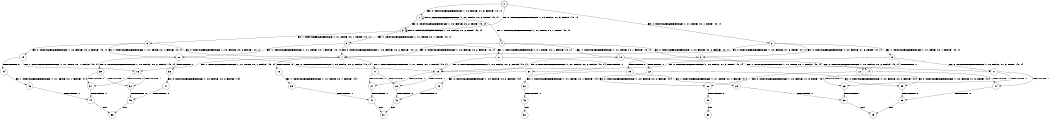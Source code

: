 digraph BCG {
size = "7, 10.5";
center = TRUE;
node [shape = circle];
0 [peripheries = 2];
0 -> 1 [label = "EX !0 !ATOMIC_EXCH_BRANCH (1, +0, FALSE, +1, 3, FALSE) !{0, 1}"];
0 -> 2 [label = "EX !1 !ATOMIC_EXCH_BRANCH (1, +1, TRUE, +0, 1, TRUE) !{0, 1}"];
0 -> 3 [label = "EX !0 !ATOMIC_EXCH_BRANCH (1, +0, FALSE, +1, 3, FALSE) !{0, 1}"];
1 -> 1 [label = "EX !0 !ATOMIC_EXCH_BRANCH (1, +0, FALSE, +0, 2, TRUE) !{0, 1}"];
1 -> 4 [label = "EX !1 !ATOMIC_EXCH_BRANCH (1, +1, TRUE, +0, 1, TRUE) !{0, 1}"];
1 -> 3 [label = "EX !0 !ATOMIC_EXCH_BRANCH (1, +0, FALSE, +0, 2, TRUE) !{0, 1}"];
2 -> 5 [label = "EX !1 !ATOMIC_EXCH_BRANCH (1, +1, TRUE, +0, 1, FALSE) !{0, 1}"];
2 -> 6 [label = "EX !0 !ATOMIC_EXCH_BRANCH (1, +0, FALSE, +1, 3, TRUE) !{0, 1}"];
2 -> 7 [label = "EX !0 !ATOMIC_EXCH_BRANCH (1, +0, FALSE, +1, 3, TRUE) !{0, 1}"];
3 -> 8 [label = "EX !1 !ATOMIC_EXCH_BRANCH (1, +1, TRUE, +0, 1, TRUE) !{0, 1}"];
3 -> 3 [label = "EX !0 !ATOMIC_EXCH_BRANCH (1, +0, FALSE, +0, 2, TRUE) !{0, 1}"];
3 -> 9 [label = "EX !1 !ATOMIC_EXCH_BRANCH (1, +1, TRUE, +0, 1, TRUE) !{0, 1}"];
4 -> 6 [label = "EX !0 !ATOMIC_EXCH_BRANCH (1, +0, FALSE, +0, 2, FALSE) !{0, 1}"];
4 -> 10 [label = "EX !1 !ATOMIC_EXCH_BRANCH (1, +1, TRUE, +0, 1, FALSE) !{0, 1}"];
4 -> 7 [label = "EX !0 !ATOMIC_EXCH_BRANCH (1, +0, FALSE, +0, 2, FALSE) !{0, 1}"];
5 -> 11 [label = "EX !0 !ATOMIC_EXCH_BRANCH (1, +0, FALSE, +1, 3, TRUE) !{0, 1}"];
5 -> 12 [label = "TERMINATE !1"];
5 -> 13 [label = "EX !0 !ATOMIC_EXCH_BRANCH (1, +0, FALSE, +1, 3, TRUE) !{0, 1}"];
6 -> 14 [label = "EX !1 !ATOMIC_EXCH_BRANCH (1, +1, TRUE, +0, 1, FALSE) !{0, 1}"];
6 -> 15 [label = "TERMINATE !0"];
7 -> 16 [label = "EX !1 !ATOMIC_EXCH_BRANCH (1, +1, TRUE, +0, 1, FALSE) !{0, 1}"];
7 -> 17 [label = "EX !1 !ATOMIC_EXCH_BRANCH (1, +1, TRUE, +0, 1, FALSE) !{0, 1}"];
7 -> 18 [label = "TERMINATE !0"];
8 -> 19 [label = "EX !0 !ATOMIC_EXCH_BRANCH (1, +0, FALSE, +0, 2, FALSE) !{0, 1}"];
8 -> 20 [label = "EX !1 !ATOMIC_EXCH_BRANCH (1, +1, TRUE, +0, 1, FALSE) !{0, 1}"];
8 -> 7 [label = "EX !0 !ATOMIC_EXCH_BRANCH (1, +0, FALSE, +0, 2, FALSE) !{0, 1}"];
9 -> 20 [label = "EX !1 !ATOMIC_EXCH_BRANCH (1, +1, TRUE, +0, 1, FALSE) !{0, 1}"];
9 -> 7 [label = "EX !0 !ATOMIC_EXCH_BRANCH (1, +0, FALSE, +0, 2, FALSE) !{0, 1}"];
9 -> 21 [label = "EX !1 !ATOMIC_EXCH_BRANCH (1, +1, TRUE, +0, 1, FALSE) !{0, 1}"];
10 -> 11 [label = "EX !0 !ATOMIC_EXCH_BRANCH (1, +0, FALSE, +0, 2, FALSE) !{0, 1}"];
10 -> 22 [label = "TERMINATE !1"];
10 -> 13 [label = "EX !0 !ATOMIC_EXCH_BRANCH (1, +0, FALSE, +0, 2, FALSE) !{0, 1}"];
11 -> 23 [label = "TERMINATE !0"];
11 -> 24 [label = "TERMINATE !1"];
12 -> 25 [label = "EX !0 !ATOMIC_EXCH_BRANCH (1, +0, FALSE, +1, 3, TRUE) !{0}"];
12 -> 26 [label = "EX !0 !ATOMIC_EXCH_BRANCH (1, +0, FALSE, +1, 3, TRUE) !{0}"];
13 -> 27 [label = "TERMINATE !0"];
13 -> 28 [label = "TERMINATE !1"];
14 -> 23 [label = "TERMINATE !0"];
14 -> 24 [label = "TERMINATE !1"];
15 -> 29 [label = "EX !1 !ATOMIC_EXCH_BRANCH (1, +1, TRUE, +0, 1, FALSE) !{1}"];
15 -> 30 [label = "EX !1 !ATOMIC_EXCH_BRANCH (1, +1, TRUE, +0, 1, FALSE) !{1}"];
16 -> 31 [label = "TERMINATE !0"];
16 -> 32 [label = "TERMINATE !1"];
17 -> 27 [label = "TERMINATE !0"];
17 -> 28 [label = "TERMINATE !1"];
18 -> 33 [label = "EX !1 !ATOMIC_EXCH_BRANCH (1, +1, TRUE, +0, 1, FALSE) !{1}"];
19 -> 16 [label = "EX !1 !ATOMIC_EXCH_BRANCH (1, +1, TRUE, +0, 1, FALSE) !{0, 1}"];
19 -> 34 [label = "TERMINATE !0"];
20 -> 35 [label = "EX !0 !ATOMIC_EXCH_BRANCH (1, +0, FALSE, +0, 2, FALSE) !{0, 1}"];
20 -> 36 [label = "TERMINATE !1"];
20 -> 13 [label = "EX !0 !ATOMIC_EXCH_BRANCH (1, +0, FALSE, +0, 2, FALSE) !{0, 1}"];
21 -> 13 [label = "EX !0 !ATOMIC_EXCH_BRANCH (1, +0, FALSE, +0, 2, FALSE) !{0, 1}"];
21 -> 37 [label = "TERMINATE !1"];
22 -> 25 [label = "EX !0 !ATOMIC_EXCH_BRANCH (1, +0, FALSE, +0, 2, FALSE) !{0}"];
22 -> 26 [label = "EX !0 !ATOMIC_EXCH_BRANCH (1, +0, FALSE, +0, 2, FALSE) !{0}"];
23 -> 38 [label = "TERMINATE !1"];
24 -> 39 [label = "TERMINATE !0"];
25 -> 39 [label = "TERMINATE !0"];
26 -> 40 [label = "TERMINATE !0"];
27 -> 41 [label = "TERMINATE !1"];
28 -> 42 [label = "TERMINATE !0"];
29 -> 38 [label = "TERMINATE !1"];
30 -> 43 [label = "TERMINATE !1"];
31 -> 44 [label = "TERMINATE !1"];
32 -> 45 [label = "TERMINATE !0"];
33 -> 41 [label = "TERMINATE !1"];
34 -> 46 [label = "EX !1 !ATOMIC_EXCH_BRANCH (1, +1, TRUE, +0, 1, FALSE) !{1}"];
35 -> 31 [label = "TERMINATE !0"];
35 -> 32 [label = "TERMINATE !1"];
36 -> 47 [label = "EX !0 !ATOMIC_EXCH_BRANCH (1, +0, FALSE, +0, 2, FALSE) !{0}"];
37 -> 48 [label = "EX !0 !ATOMIC_EXCH_BRANCH (1, +0, FALSE, +0, 2, FALSE) !{0}"];
38 -> 49 [label = "exit"];
39 -> 49 [label = "exit"];
40 -> 50 [label = "exit"];
41 -> 51 [label = "exit"];
42 -> 51 [label = "exit"];
43 -> 52 [label = "exit"];
44 -> 53 [label = "exit"];
45 -> 53 [label = "exit"];
46 -> 44 [label = "TERMINATE !1"];
47 -> 45 [label = "TERMINATE !0"];
48 -> 42 [label = "TERMINATE !0"];
}
